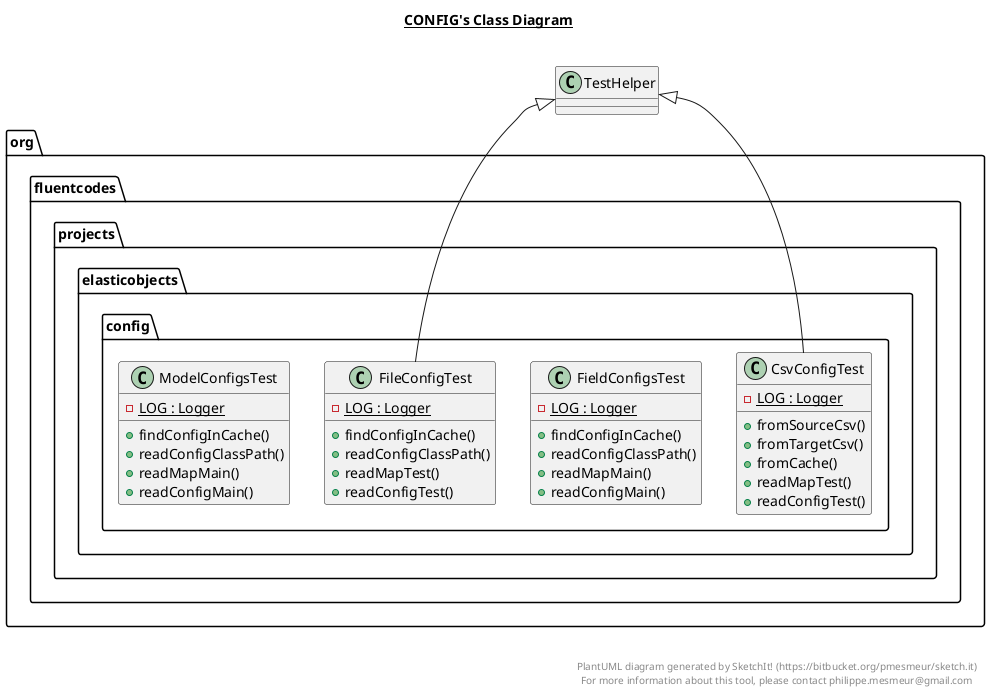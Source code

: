 @startuml

title __CONFIG's Class Diagram__\n

  package org.fluentcodes.projects.elasticobjects {
    package org.fluentcodes.projects.elasticobjects.config {
      class CsvConfigTest {
          {static} - LOG : Logger
          + fromSourceCsv()
          + fromTargetCsv()
          + fromCache()
          + readMapTest()
          + readConfigTest()
      }
    }
  }
  

  package org.fluentcodes.projects.elasticobjects {
    package org.fluentcodes.projects.elasticobjects.config {
      class FieldConfigsTest {
          {static} - LOG : Logger
          + findConfigInCache()
          + readConfigClassPath()
          + readMapMain()
          + readConfigMain()
      }
    }
  }
  

  package org.fluentcodes.projects.elasticobjects {
    package org.fluentcodes.projects.elasticobjects.config {
      class FileConfigTest {
          {static} - LOG : Logger
          + findConfigInCache()
          + readConfigClassPath()
          + readMapTest()
          + readConfigTest()
      }
    }
  }
  

  package org.fluentcodes.projects.elasticobjects {
    package org.fluentcodes.projects.elasticobjects.config {
      class ModelConfigsTest {
          {static} - LOG : Logger
          + findConfigInCache()
          + readConfigClassPath()
          + readMapMain()
          + readConfigMain()
      }
    }
  }
  

  CsvConfigTest -up-|> TestHelper
  FileConfigTest -up-|> TestHelper


right footer


PlantUML diagram generated by SketchIt! (https://bitbucket.org/pmesmeur/sketch.it)
For more information about this tool, please contact philippe.mesmeur@gmail.com
endfooter

@enduml
